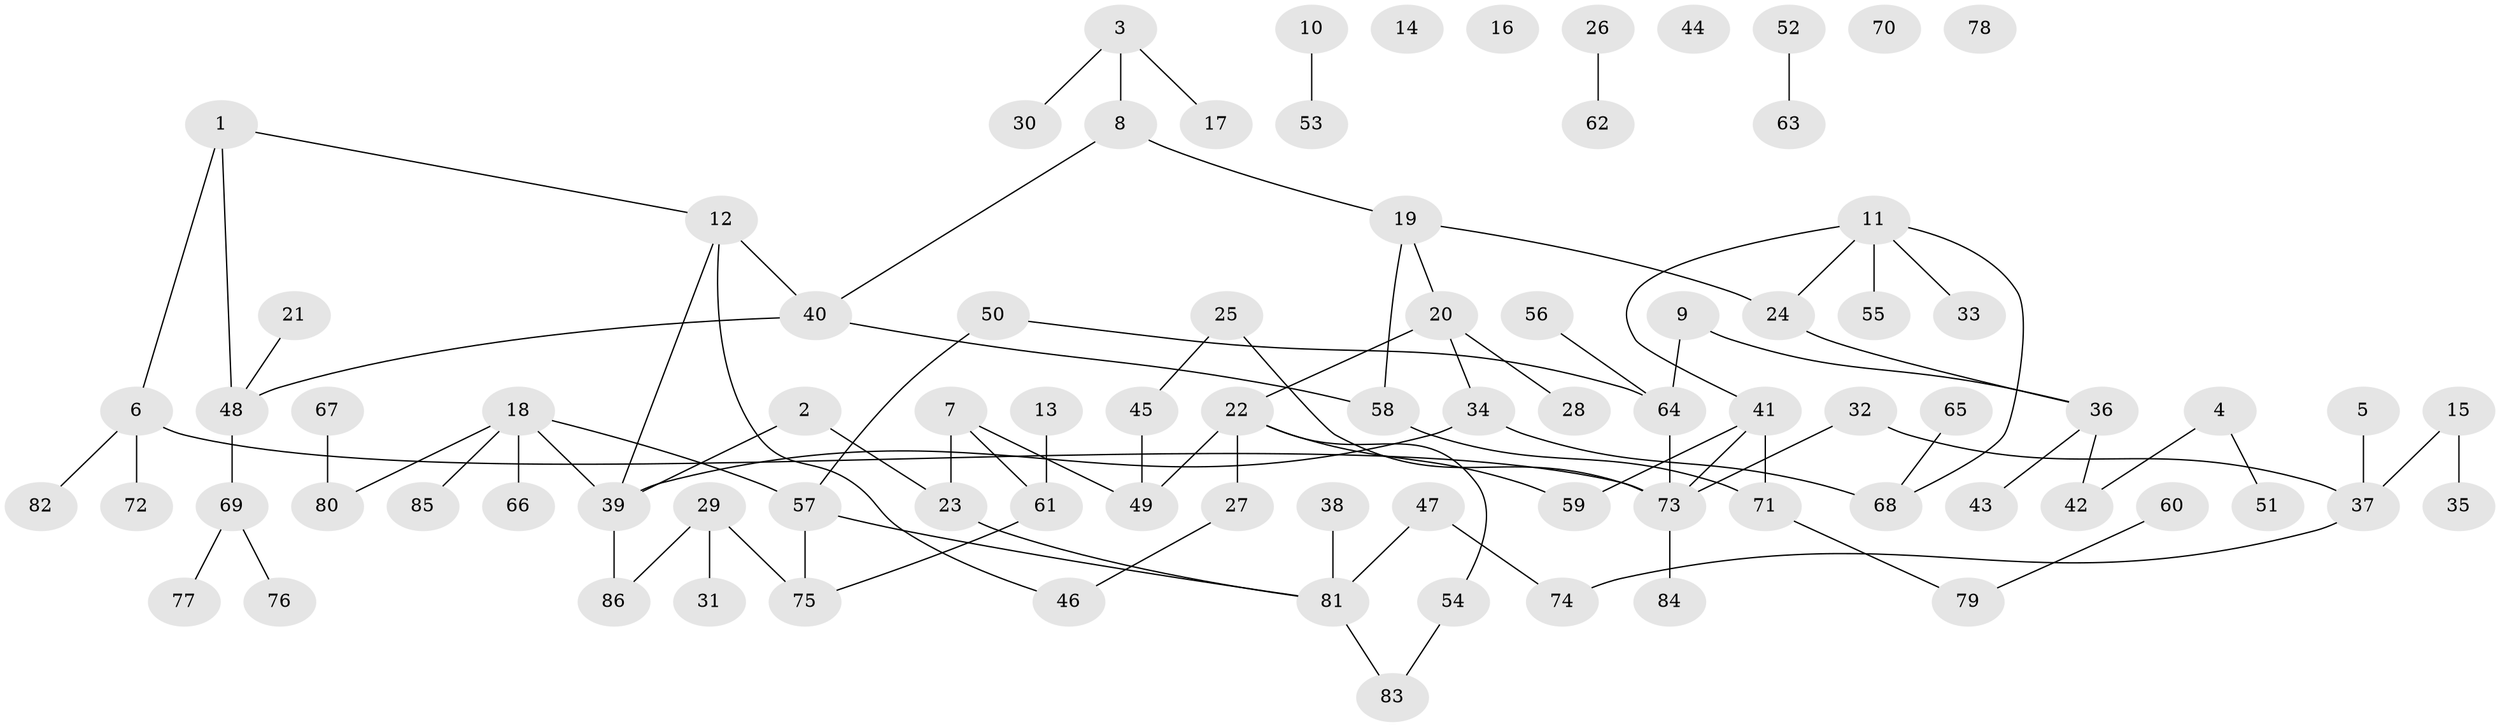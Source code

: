 // Generated by graph-tools (version 1.1) at 2025/00/03/09/25 03:00:48]
// undirected, 86 vertices, 94 edges
graph export_dot {
graph [start="1"]
  node [color=gray90,style=filled];
  1;
  2;
  3;
  4;
  5;
  6;
  7;
  8;
  9;
  10;
  11;
  12;
  13;
  14;
  15;
  16;
  17;
  18;
  19;
  20;
  21;
  22;
  23;
  24;
  25;
  26;
  27;
  28;
  29;
  30;
  31;
  32;
  33;
  34;
  35;
  36;
  37;
  38;
  39;
  40;
  41;
  42;
  43;
  44;
  45;
  46;
  47;
  48;
  49;
  50;
  51;
  52;
  53;
  54;
  55;
  56;
  57;
  58;
  59;
  60;
  61;
  62;
  63;
  64;
  65;
  66;
  67;
  68;
  69;
  70;
  71;
  72;
  73;
  74;
  75;
  76;
  77;
  78;
  79;
  80;
  81;
  82;
  83;
  84;
  85;
  86;
  1 -- 6;
  1 -- 12;
  1 -- 48;
  2 -- 23;
  2 -- 39;
  3 -- 8;
  3 -- 17;
  3 -- 30;
  4 -- 42;
  4 -- 51;
  5 -- 37;
  6 -- 72;
  6 -- 73;
  6 -- 82;
  7 -- 23;
  7 -- 49;
  7 -- 61;
  8 -- 19;
  8 -- 40;
  9 -- 36;
  9 -- 64;
  10 -- 53;
  11 -- 24;
  11 -- 33;
  11 -- 41;
  11 -- 55;
  11 -- 68;
  12 -- 39;
  12 -- 40;
  12 -- 46;
  13 -- 61;
  15 -- 35;
  15 -- 37;
  18 -- 39;
  18 -- 57;
  18 -- 66;
  18 -- 80;
  18 -- 85;
  19 -- 20;
  19 -- 24;
  19 -- 58;
  20 -- 22;
  20 -- 28;
  20 -- 34;
  21 -- 48;
  22 -- 27;
  22 -- 49;
  22 -- 54;
  22 -- 59;
  23 -- 81;
  24 -- 36;
  25 -- 45;
  25 -- 73;
  26 -- 62;
  27 -- 46;
  29 -- 31;
  29 -- 75;
  29 -- 86;
  32 -- 37;
  32 -- 73;
  34 -- 39;
  34 -- 68;
  36 -- 42;
  36 -- 43;
  37 -- 74;
  38 -- 81;
  39 -- 86;
  40 -- 48;
  40 -- 58;
  41 -- 59;
  41 -- 71;
  41 -- 73;
  45 -- 49;
  47 -- 74;
  47 -- 81;
  48 -- 69;
  50 -- 57;
  50 -- 64;
  52 -- 63;
  54 -- 83;
  56 -- 64;
  57 -- 75;
  57 -- 81;
  58 -- 71;
  60 -- 79;
  61 -- 75;
  64 -- 73;
  65 -- 68;
  67 -- 80;
  69 -- 76;
  69 -- 77;
  71 -- 79;
  73 -- 84;
  81 -- 83;
}
